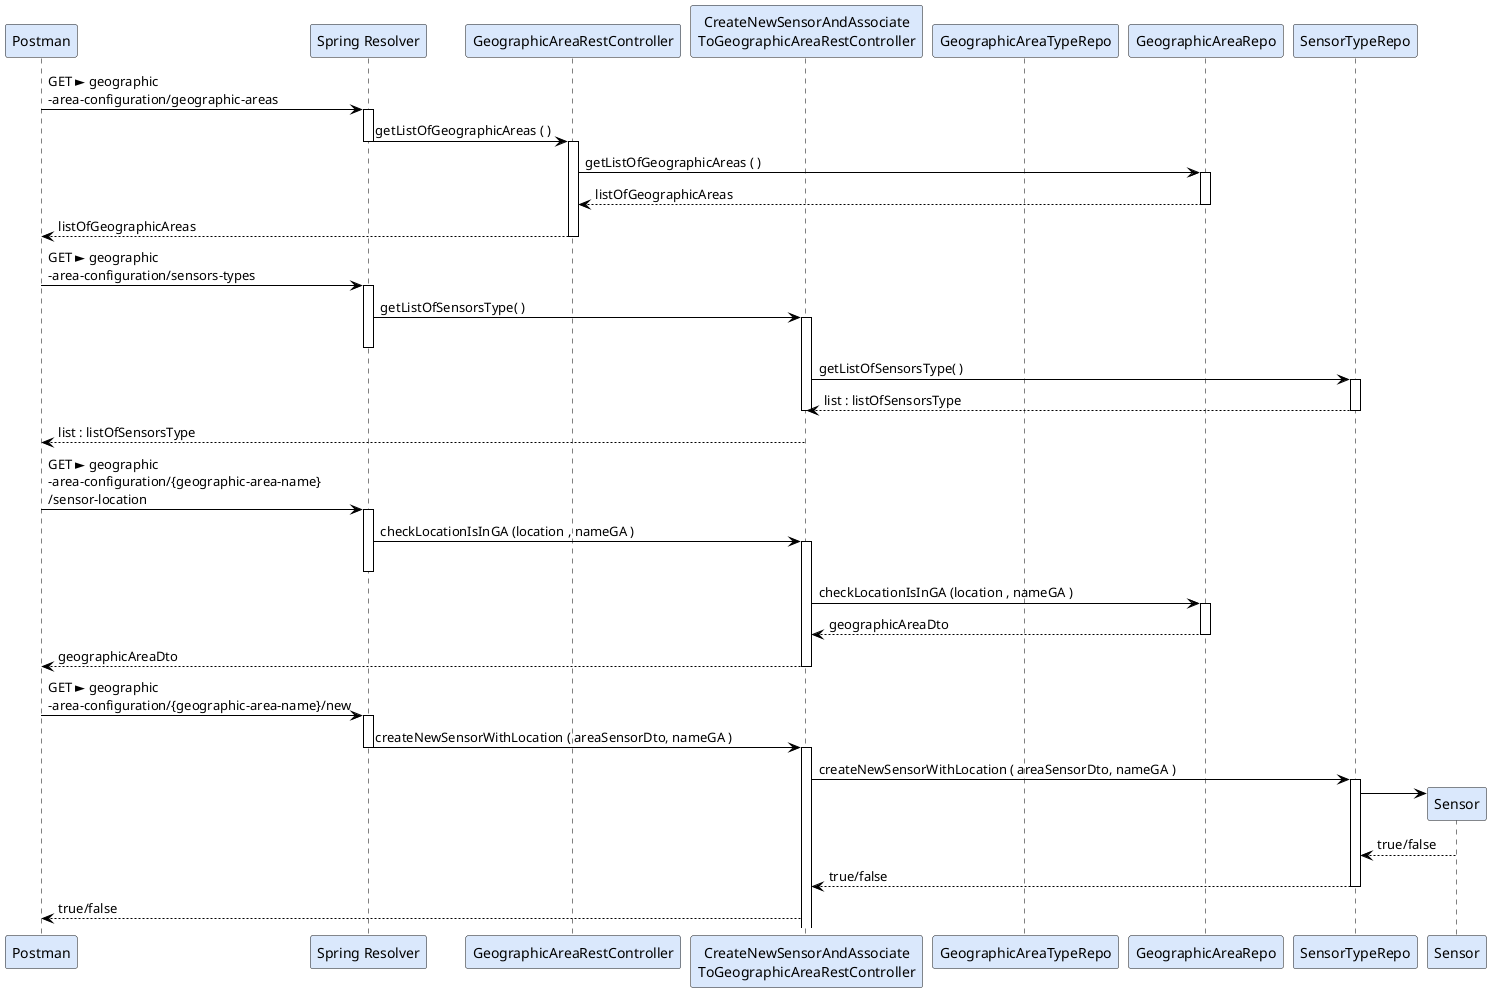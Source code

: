 @startuml

participant "Postman" as PST #DAE8FC
participant "Spring Resolver" as SR #DAE8FC
participant "GeographicAreaRestController" as CTRLGA #DAE8FC
participant "CreateNewSensorAndAssociate\nToGeographicAreaRestController" as CTRL #DAE8FC
participant "GeographicAreaTypeRepo" as GATR #DAE8FC
participant "GeographicAreaRepo" as GAR #DAE8FC
participant "SensorTypeRepo" as STR #DAE8FC
participant "Sensor" as S #DAE8FC

skinparam actor {
	BorderColor 6C8EBF
}

skinparam participant {
	BorderColor 6C8EBF
}

skinparam shadowing false

skinparam sequence {
	ArrowColor BLACK
	ActorBorderColor DeepSkyBlue
	LifeLineBorderColor BLACK
}


PST -> SR : GET ► geographic\n-area-configuration/geographic-areas
activate SR
SR -> CTRLGA : getListOfGeographicAreas ( )
deactivate SR
activate CTRLGA
CTRLGA -> GAR : getListOfGeographicAreas ( )
activate GAR
CTRLGA <-- GAR : listOfGeographicAreas
deactivate GAR
PST <-- CTRLGA : listOfGeographicAreas
deactivate CTRLGA
PST -> SR: GET ► geographic\n-area-configuration/sensors-types
activate SR
SR -> CTRL: getListOfSensorsType( )
activate CTRL
deactivate SR
CTRL -> STR: getListOfSensorsType( )
activate STR
CTRL <-- STR: list : listOfSensorsType
deactivate CTRL
deactivate STR
PST <-- CTRL : list : listOfSensorsType
PST -> SR : GET ► geographic\n-area-configuration/{geographic-area-name}\n/sensor-location
activate SR
SR -> CTRL : checkLocationIsInGA (location , nameGA )
activate CTRL
deactivate SR
CTRL -> GAR : checkLocationIsInGA (location , nameGA )
activate GAR
CTRL <-- GAR : geographicAreaDto
deactivate GAR
PST <-- CTRL : geographicAreaDto
deactivate CTRL
PST -> SR : GET ► geographic\n-area-configuration/{geographic-area-name}/new
activate SR
SR -> CTRL : createNewSensorWithLocation ( areaSensorDto, nameGA )
deactivate SR
activate CTRL
CTRL -> STR: createNewSensorWithLocation ( areaSensorDto, nameGA )
activate STR
create S
STR -> S :
STR <-- S : true/false
CTRL <-- STR : true/false
deactivate STR
PST <-- CTRL : true/false

@enduml